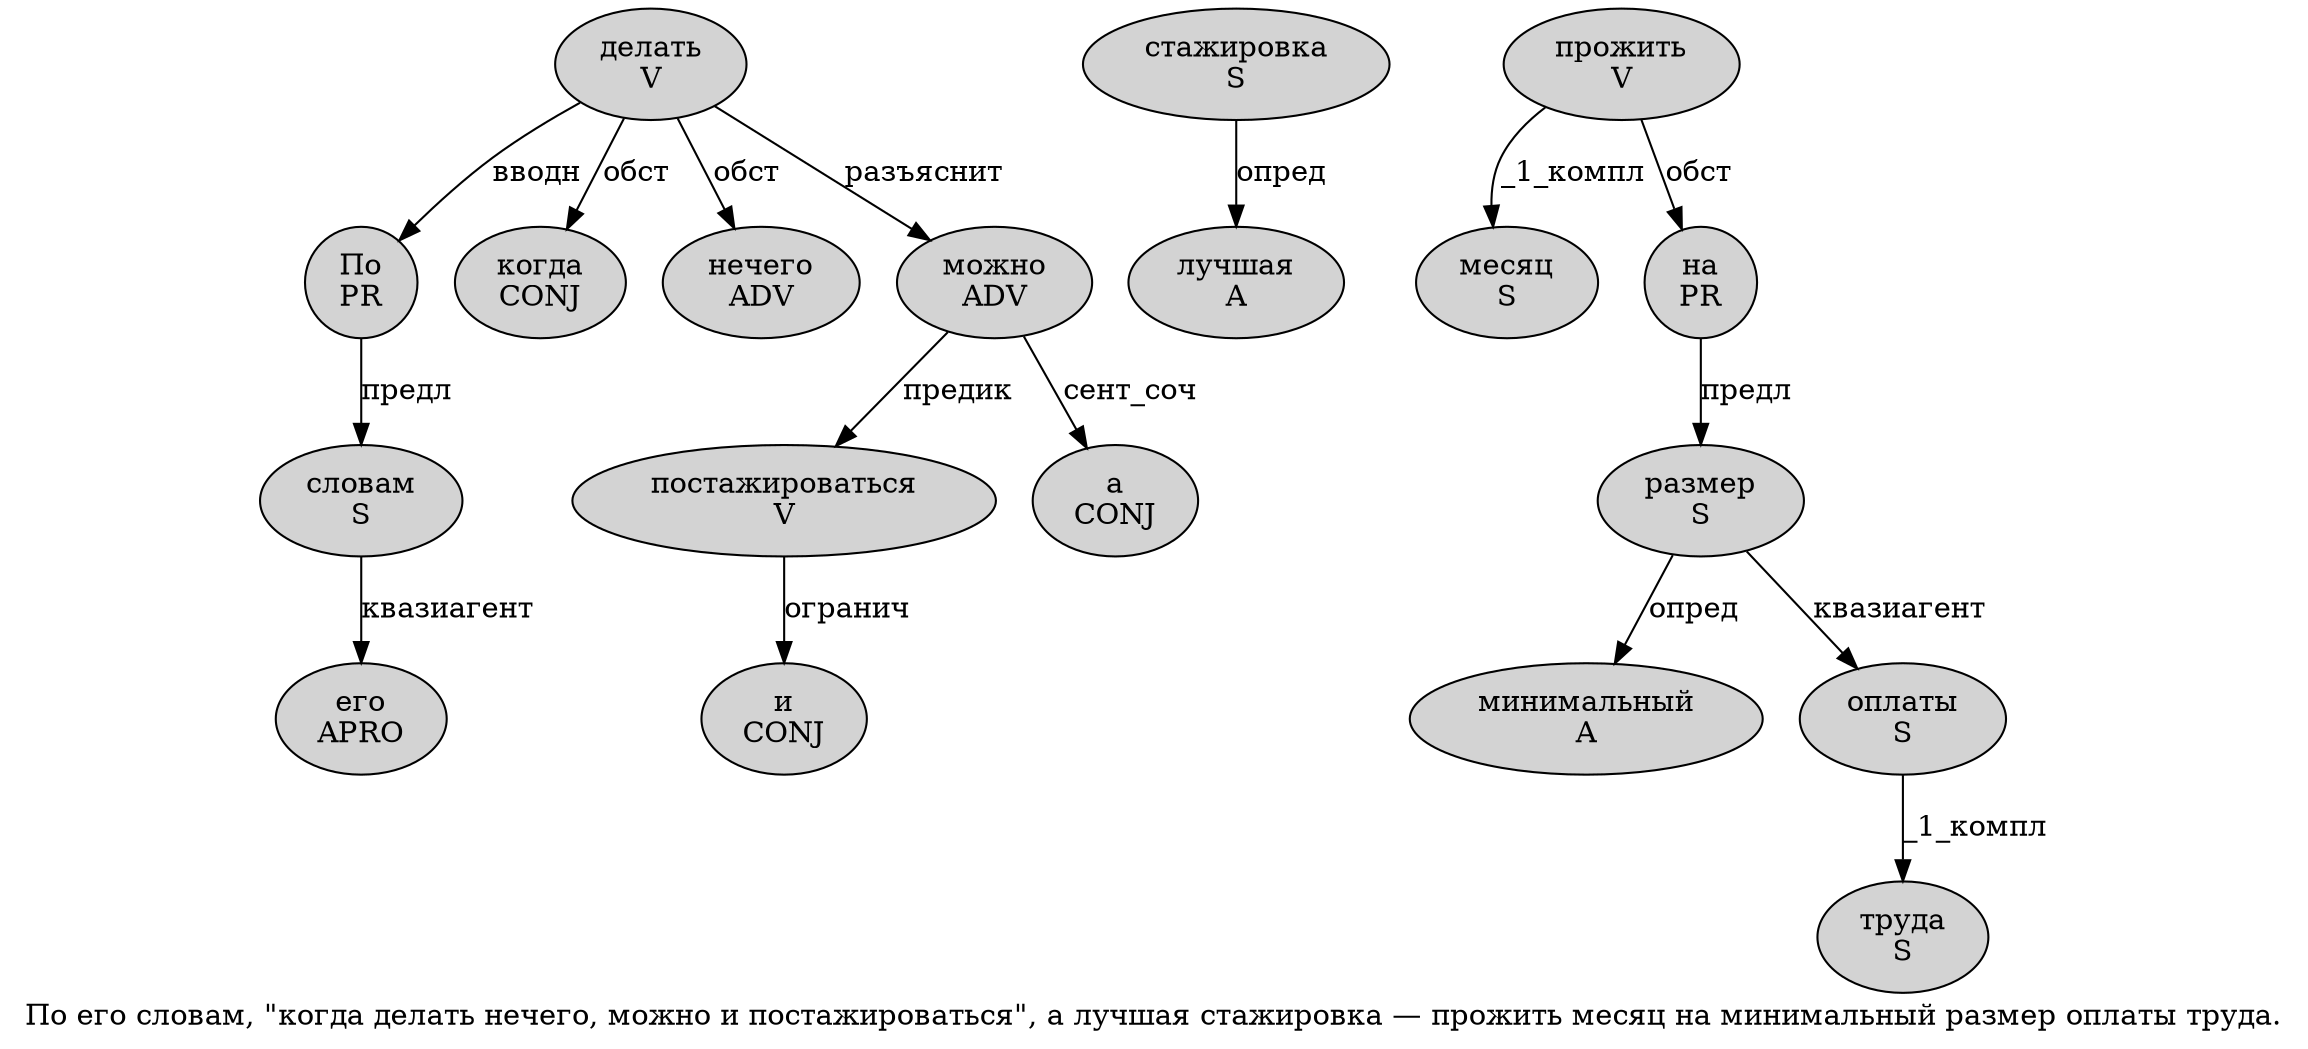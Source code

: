 digraph SENTENCE_453 {
	graph [label="По его словам, \"когда делать нечего, можно и постажироваться\", а лучшая стажировка — прожить месяц на минимальный размер оплаты труда."]
	node [style=filled]
		0 [label="По
PR" color="" fillcolor=lightgray penwidth=1 shape=ellipse]
		1 [label="его
APRO" color="" fillcolor=lightgray penwidth=1 shape=ellipse]
		2 [label="словам
S" color="" fillcolor=lightgray penwidth=1 shape=ellipse]
		5 [label="когда
CONJ" color="" fillcolor=lightgray penwidth=1 shape=ellipse]
		6 [label="делать
V" color="" fillcolor=lightgray penwidth=1 shape=ellipse]
		7 [label="нечего
ADV" color="" fillcolor=lightgray penwidth=1 shape=ellipse]
		9 [label="можно
ADV" color="" fillcolor=lightgray penwidth=1 shape=ellipse]
		10 [label="и
CONJ" color="" fillcolor=lightgray penwidth=1 shape=ellipse]
		11 [label="постажироваться
V" color="" fillcolor=lightgray penwidth=1 shape=ellipse]
		14 [label="а
CONJ" color="" fillcolor=lightgray penwidth=1 shape=ellipse]
		15 [label="лучшая
A" color="" fillcolor=lightgray penwidth=1 shape=ellipse]
		16 [label="стажировка
S" color="" fillcolor=lightgray penwidth=1 shape=ellipse]
		18 [label="прожить
V" color="" fillcolor=lightgray penwidth=1 shape=ellipse]
		19 [label="месяц
S" color="" fillcolor=lightgray penwidth=1 shape=ellipse]
		20 [label="на
PR" color="" fillcolor=lightgray penwidth=1 shape=ellipse]
		21 [label="минимальный
A" color="" fillcolor=lightgray penwidth=1 shape=ellipse]
		22 [label="размер
S" color="" fillcolor=lightgray penwidth=1 shape=ellipse]
		23 [label="оплаты
S" color="" fillcolor=lightgray penwidth=1 shape=ellipse]
		24 [label="труда
S" color="" fillcolor=lightgray penwidth=1 shape=ellipse]
			6 -> 0 [label="вводн"]
			6 -> 5 [label="обст"]
			6 -> 7 [label="обст"]
			6 -> 9 [label="разъяснит"]
			0 -> 2 [label="предл"]
			22 -> 21 [label="опред"]
			22 -> 23 [label="квазиагент"]
			2 -> 1 [label="квазиагент"]
			11 -> 10 [label="огранич"]
			16 -> 15 [label="опред"]
			23 -> 24 [label="_1_компл"]
			20 -> 22 [label="предл"]
			18 -> 19 [label="_1_компл"]
			18 -> 20 [label="обст"]
			9 -> 11 [label="предик"]
			9 -> 14 [label="сент_соч"]
}